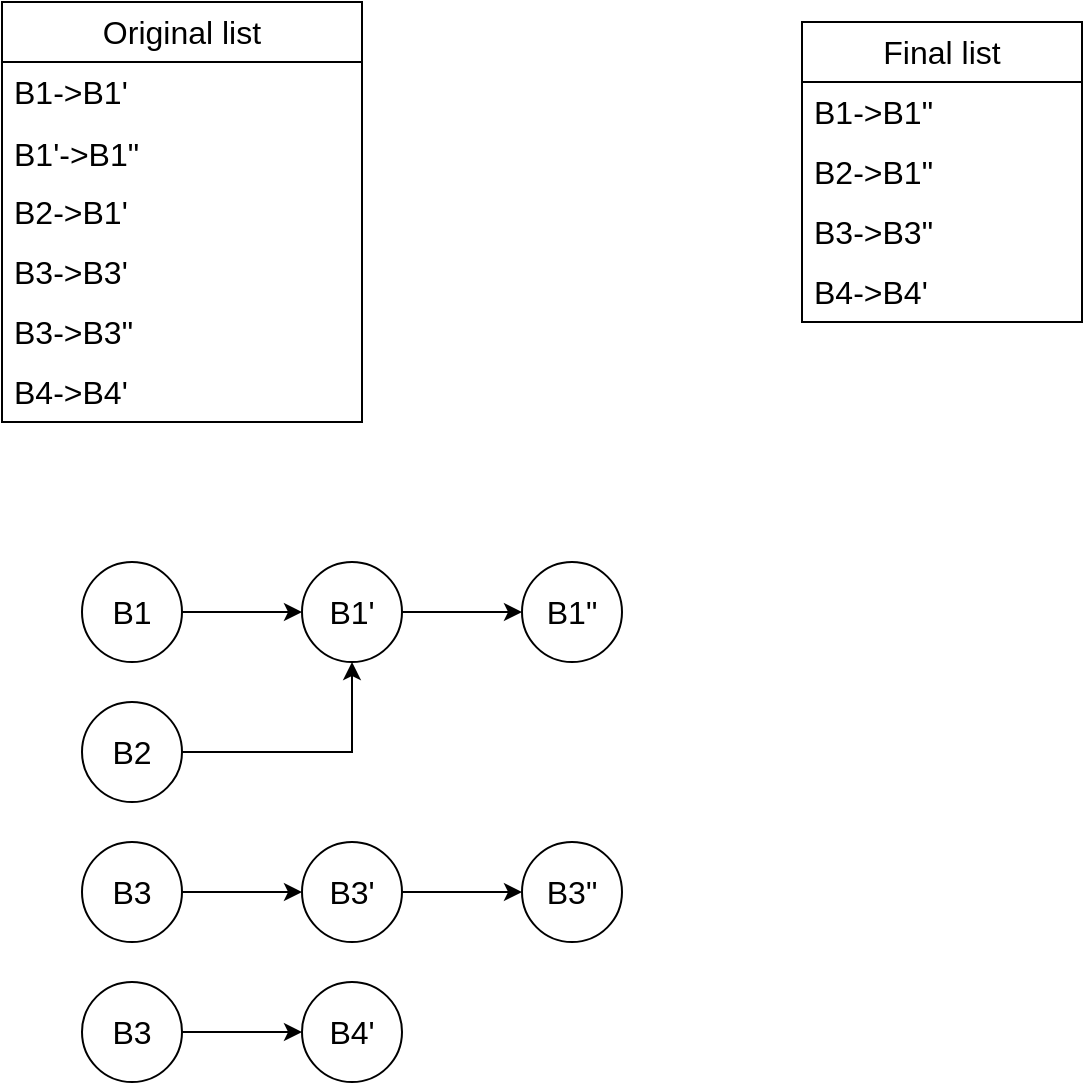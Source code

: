 <mxfile version="24.2.3" type="github">
  <diagram name="Page-1" id="-getvxmYMX5bmIaywpsB">
    <mxGraphModel dx="1434" dy="689" grid="1" gridSize="10" guides="1" tooltips="1" connect="1" arrows="1" fold="1" page="1" pageScale="1" pageWidth="827" pageHeight="1169" math="0" shadow="0">
      <root>
        <mxCell id="0" />
        <mxCell id="1" parent="0" />
        <mxCell id="0haeKTfJ-0Ao98ONpNe8-45" value="Original list" style="swimlane;fontStyle=0;childLayout=stackLayout;horizontal=1;startSize=30;horizontalStack=0;resizeParent=1;resizeParentMax=0;resizeLast=0;collapsible=1;marginBottom=0;whiteSpace=wrap;html=1;pointerEvents=1;strokeColor=inherit;align=center;verticalAlign=middle;fontFamily=Helvetica;fontSize=16;fontColor=default;fillColor=none;" vertex="1" parent="1">
          <mxGeometry x="100" y="30" width="180" height="210" as="geometry" />
        </mxCell>
        <mxCell id="0haeKTfJ-0Ao98ONpNe8-46" value="B1-&amp;gt;B1&#39;" style="text;strokeColor=none;fillColor=none;align=left;verticalAlign=middle;spacingLeft=4;spacingRight=4;overflow=hidden;points=[[0,0.5],[1,0.5]];portConstraint=eastwest;rotatable=0;whiteSpace=wrap;html=1;fontFamily=Helvetica;fontSize=16;fontColor=default;" vertex="1" parent="0haeKTfJ-0Ao98ONpNe8-45">
          <mxGeometry y="30" width="180" height="30" as="geometry" />
        </mxCell>
        <mxCell id="0haeKTfJ-0Ao98ONpNe8-47" value="B1&#39;-&amp;gt;B1&quot;" style="text;strokeColor=none;fillColor=none;align=left;verticalAlign=top;spacingLeft=4;spacingRight=4;overflow=hidden;points=[[0,0.5],[1,0.5]];portConstraint=eastwest;rotatable=0;whiteSpace=wrap;html=1;fontFamily=Helvetica;fontSize=16;fontColor=default;" vertex="1" parent="0haeKTfJ-0Ao98ONpNe8-45">
          <mxGeometry y="60" width="180" height="30" as="geometry" />
        </mxCell>
        <mxCell id="0haeKTfJ-0Ao98ONpNe8-48" value="B2-&amp;gt;B1&#39;" style="text;strokeColor=none;fillColor=none;align=left;verticalAlign=middle;spacingLeft=4;spacingRight=4;overflow=hidden;points=[[0,0.5],[1,0.5]];portConstraint=eastwest;rotatable=0;whiteSpace=wrap;html=1;fontFamily=Helvetica;fontSize=16;fontColor=default;" vertex="1" parent="0haeKTfJ-0Ao98ONpNe8-45">
          <mxGeometry y="90" width="180" height="30" as="geometry" />
        </mxCell>
        <mxCell id="0haeKTfJ-0Ao98ONpNe8-70" value="B3-&amp;gt;B3&#39;" style="text;strokeColor=none;fillColor=none;align=left;verticalAlign=middle;spacingLeft=4;spacingRight=4;overflow=hidden;points=[[0,0.5],[1,0.5]];portConstraint=eastwest;rotatable=0;whiteSpace=wrap;html=1;fontFamily=Helvetica;fontSize=16;fontColor=default;" vertex="1" parent="0haeKTfJ-0Ao98ONpNe8-45">
          <mxGeometry y="120" width="180" height="30" as="geometry" />
        </mxCell>
        <mxCell id="0haeKTfJ-0Ao98ONpNe8-71" value="B3-&amp;gt;B3&quot;" style="text;strokeColor=none;fillColor=none;align=left;verticalAlign=middle;spacingLeft=4;spacingRight=4;overflow=hidden;points=[[0,0.5],[1,0.5]];portConstraint=eastwest;rotatable=0;whiteSpace=wrap;html=1;fontFamily=Helvetica;fontSize=16;fontColor=default;" vertex="1" parent="0haeKTfJ-0Ao98ONpNe8-45">
          <mxGeometry y="150" width="180" height="30" as="geometry" />
        </mxCell>
        <mxCell id="0haeKTfJ-0Ao98ONpNe8-73" value="B4-&amp;gt;B4&#39;" style="text;strokeColor=none;fillColor=none;align=left;verticalAlign=middle;spacingLeft=4;spacingRight=4;overflow=hidden;points=[[0,0.5],[1,0.5]];portConstraint=eastwest;rotatable=0;whiteSpace=wrap;html=1;fontFamily=Helvetica;fontSize=16;fontColor=default;" vertex="1" parent="0haeKTfJ-0Ao98ONpNe8-45">
          <mxGeometry y="180" width="180" height="30" as="geometry" />
        </mxCell>
        <mxCell id="0haeKTfJ-0Ao98ONpNe8-75" value="Final list" style="swimlane;fontStyle=0;childLayout=stackLayout;horizontal=1;startSize=30;horizontalStack=0;resizeParent=1;resizeParentMax=0;resizeLast=0;collapsible=1;marginBottom=0;whiteSpace=wrap;html=1;pointerEvents=1;strokeColor=inherit;align=center;verticalAlign=middle;fontFamily=Helvetica;fontSize=16;fontColor=default;fillColor=none;" vertex="1" parent="1">
          <mxGeometry x="500" y="40" width="140" height="150" as="geometry" />
        </mxCell>
        <mxCell id="0haeKTfJ-0Ao98ONpNe8-76" value="B1-&amp;gt;B1&quot;" style="text;strokeColor=none;fillColor=none;align=left;verticalAlign=middle;spacingLeft=4;spacingRight=4;overflow=hidden;points=[[0,0.5],[1,0.5]];portConstraint=eastwest;rotatable=0;whiteSpace=wrap;html=1;fontFamily=Helvetica;fontSize=16;fontColor=default;" vertex="1" parent="0haeKTfJ-0Ao98ONpNe8-75">
          <mxGeometry y="30" width="140" height="30" as="geometry" />
        </mxCell>
        <mxCell id="0haeKTfJ-0Ao98ONpNe8-77" value="B2-&amp;gt;B1&quot;" style="text;strokeColor=none;fillColor=none;align=left;verticalAlign=middle;spacingLeft=4;spacingRight=4;overflow=hidden;points=[[0,0.5],[1,0.5]];portConstraint=eastwest;rotatable=0;whiteSpace=wrap;html=1;fontFamily=Helvetica;fontSize=16;fontColor=default;" vertex="1" parent="0haeKTfJ-0Ao98ONpNe8-75">
          <mxGeometry y="60" width="140" height="30" as="geometry" />
        </mxCell>
        <mxCell id="0haeKTfJ-0Ao98ONpNe8-78" value="B3-&amp;gt;B3&quot;" style="text;strokeColor=none;fillColor=none;align=left;verticalAlign=middle;spacingLeft=4;spacingRight=4;overflow=hidden;points=[[0,0.5],[1,0.5]];portConstraint=eastwest;rotatable=0;whiteSpace=wrap;html=1;fontFamily=Helvetica;fontSize=16;fontColor=default;" vertex="1" parent="0haeKTfJ-0Ao98ONpNe8-75">
          <mxGeometry y="90" width="140" height="30" as="geometry" />
        </mxCell>
        <mxCell id="0haeKTfJ-0Ao98ONpNe8-79" value="B4-&amp;gt;B4&#39;" style="text;strokeColor=none;fillColor=none;align=left;verticalAlign=middle;spacingLeft=4;spacingRight=4;overflow=hidden;points=[[0,0.5],[1,0.5]];portConstraint=eastwest;rotatable=0;whiteSpace=wrap;html=1;fontFamily=Helvetica;fontSize=16;fontColor=default;" vertex="1" parent="0haeKTfJ-0Ao98ONpNe8-75">
          <mxGeometry y="120" width="140" height="30" as="geometry" />
        </mxCell>
        <mxCell id="0haeKTfJ-0Ao98ONpNe8-90" style="edgeStyle=orthogonalEdgeStyle;rounded=0;orthogonalLoop=1;jettySize=auto;html=1;entryX=0;entryY=0.5;entryDx=0;entryDy=0;fontFamily=Helvetica;fontSize=16;fontColor=default;" edge="1" parent="1" source="0haeKTfJ-0Ao98ONpNe8-80" target="0haeKTfJ-0Ao98ONpNe8-84">
          <mxGeometry relative="1" as="geometry" />
        </mxCell>
        <mxCell id="0haeKTfJ-0Ao98ONpNe8-80" value="B1" style="ellipse;whiteSpace=wrap;html=1;aspect=fixed;pointerEvents=1;strokeColor=inherit;align=center;verticalAlign=middle;fontFamily=Helvetica;fontSize=16;fontColor=default;fillColor=none;" vertex="1" parent="1">
          <mxGeometry x="140" y="310" width="50" height="50" as="geometry" />
        </mxCell>
        <mxCell id="0haeKTfJ-0Ao98ONpNe8-91" style="edgeStyle=orthogonalEdgeStyle;rounded=0;orthogonalLoop=1;jettySize=auto;html=1;exitX=1;exitY=0.5;exitDx=0;exitDy=0;entryX=0.5;entryY=1;entryDx=0;entryDy=0;fontFamily=Helvetica;fontSize=16;fontColor=default;" edge="1" parent="1" source="0haeKTfJ-0Ao98ONpNe8-81" target="0haeKTfJ-0Ao98ONpNe8-84">
          <mxGeometry relative="1" as="geometry" />
        </mxCell>
        <mxCell id="0haeKTfJ-0Ao98ONpNe8-81" value="B2" style="ellipse;whiteSpace=wrap;html=1;aspect=fixed;pointerEvents=1;strokeColor=inherit;align=center;verticalAlign=middle;fontFamily=Helvetica;fontSize=16;fontColor=default;fillColor=none;" vertex="1" parent="1">
          <mxGeometry x="140" y="380" width="50" height="50" as="geometry" />
        </mxCell>
        <mxCell id="0haeKTfJ-0Ao98ONpNe8-93" style="edgeStyle=orthogonalEdgeStyle;rounded=0;orthogonalLoop=1;jettySize=auto;html=1;exitX=1;exitY=0.5;exitDx=0;exitDy=0;entryX=0;entryY=0.5;entryDx=0;entryDy=0;fontFamily=Helvetica;fontSize=16;fontColor=default;" edge="1" parent="1" source="0haeKTfJ-0Ao98ONpNe8-82" target="0haeKTfJ-0Ao98ONpNe8-87">
          <mxGeometry relative="1" as="geometry" />
        </mxCell>
        <mxCell id="0haeKTfJ-0Ao98ONpNe8-82" value="B3" style="ellipse;whiteSpace=wrap;html=1;aspect=fixed;pointerEvents=1;strokeColor=inherit;align=center;verticalAlign=middle;fontFamily=Helvetica;fontSize=16;fontColor=default;fillColor=none;" vertex="1" parent="1">
          <mxGeometry x="140" y="450" width="50" height="50" as="geometry" />
        </mxCell>
        <mxCell id="0haeKTfJ-0Ao98ONpNe8-95" style="edgeStyle=orthogonalEdgeStyle;rounded=0;orthogonalLoop=1;jettySize=auto;html=1;entryX=0;entryY=0.5;entryDx=0;entryDy=0;fontFamily=Helvetica;fontSize=16;fontColor=default;" edge="1" parent="1" source="0haeKTfJ-0Ao98ONpNe8-83" target="0haeKTfJ-0Ao98ONpNe8-86">
          <mxGeometry relative="1" as="geometry" />
        </mxCell>
        <mxCell id="0haeKTfJ-0Ao98ONpNe8-83" value="B3" style="ellipse;whiteSpace=wrap;html=1;aspect=fixed;pointerEvents=1;strokeColor=inherit;align=center;verticalAlign=middle;fontFamily=Helvetica;fontSize=16;fontColor=default;fillColor=none;" vertex="1" parent="1">
          <mxGeometry x="140" y="520" width="50" height="50" as="geometry" />
        </mxCell>
        <mxCell id="0haeKTfJ-0Ao98ONpNe8-92" style="edgeStyle=orthogonalEdgeStyle;rounded=0;orthogonalLoop=1;jettySize=auto;html=1;exitX=1;exitY=0.5;exitDx=0;exitDy=0;entryX=0;entryY=0.5;entryDx=0;entryDy=0;fontFamily=Helvetica;fontSize=16;fontColor=default;" edge="1" parent="1" source="0haeKTfJ-0Ao98ONpNe8-84" target="0haeKTfJ-0Ao98ONpNe8-89">
          <mxGeometry relative="1" as="geometry" />
        </mxCell>
        <mxCell id="0haeKTfJ-0Ao98ONpNe8-84" value="B1&#39;" style="ellipse;whiteSpace=wrap;html=1;aspect=fixed;pointerEvents=1;strokeColor=inherit;align=center;verticalAlign=middle;fontFamily=Helvetica;fontSize=16;fontColor=default;fillColor=none;" vertex="1" parent="1">
          <mxGeometry x="250" y="310" width="50" height="50" as="geometry" />
        </mxCell>
        <mxCell id="0haeKTfJ-0Ao98ONpNe8-86" value="B4&#39;" style="ellipse;whiteSpace=wrap;html=1;aspect=fixed;pointerEvents=1;strokeColor=inherit;align=center;verticalAlign=middle;fontFamily=Helvetica;fontSize=16;fontColor=default;fillColor=none;" vertex="1" parent="1">
          <mxGeometry x="250" y="520" width="50" height="50" as="geometry" />
        </mxCell>
        <mxCell id="0haeKTfJ-0Ao98ONpNe8-94" style="edgeStyle=orthogonalEdgeStyle;rounded=0;orthogonalLoop=1;jettySize=auto;html=1;exitX=1;exitY=0.5;exitDx=0;exitDy=0;entryX=0;entryY=0.5;entryDx=0;entryDy=0;fontFamily=Helvetica;fontSize=16;fontColor=default;" edge="1" parent="1" source="0haeKTfJ-0Ao98ONpNe8-87" target="0haeKTfJ-0Ao98ONpNe8-88">
          <mxGeometry relative="1" as="geometry" />
        </mxCell>
        <mxCell id="0haeKTfJ-0Ao98ONpNe8-87" value="B3&#39;" style="ellipse;whiteSpace=wrap;html=1;aspect=fixed;pointerEvents=1;strokeColor=inherit;align=center;verticalAlign=middle;fontFamily=Helvetica;fontSize=16;fontColor=default;fillColor=none;" vertex="1" parent="1">
          <mxGeometry x="250" y="450" width="50" height="50" as="geometry" />
        </mxCell>
        <mxCell id="0haeKTfJ-0Ao98ONpNe8-88" value="B3&quot;" style="ellipse;whiteSpace=wrap;html=1;aspect=fixed;pointerEvents=1;strokeColor=inherit;align=center;verticalAlign=middle;fontFamily=Helvetica;fontSize=16;fontColor=default;fillColor=none;" vertex="1" parent="1">
          <mxGeometry x="360" y="450" width="50" height="50" as="geometry" />
        </mxCell>
        <mxCell id="0haeKTfJ-0Ao98ONpNe8-89" value="B1&quot;" style="ellipse;whiteSpace=wrap;html=1;aspect=fixed;pointerEvents=1;strokeColor=inherit;align=center;verticalAlign=middle;fontFamily=Helvetica;fontSize=16;fontColor=default;fillColor=none;" vertex="1" parent="1">
          <mxGeometry x="360" y="310" width="50" height="50" as="geometry" />
        </mxCell>
      </root>
    </mxGraphModel>
  </diagram>
</mxfile>
